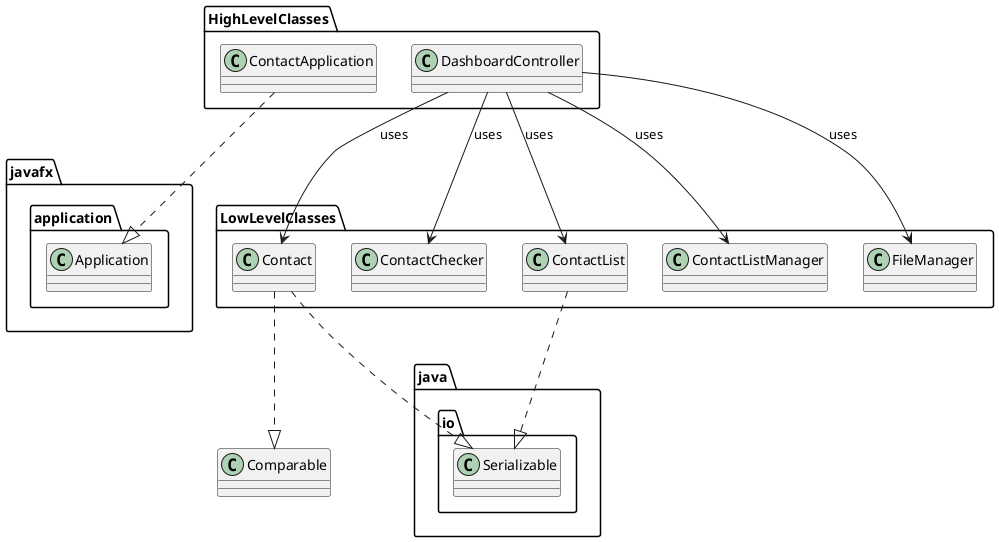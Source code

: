 @startuml

package HighLevelClasses {
    class ContactApplication

    class DashboardController
}

package LowLevelClasses {
    class Contact
    class ContactChecker
    class ContactList
    class ContactListManager
    class FileManager
}


HighLevelClasses.DashboardController --> LowLevelClasses.Contact : uses
HighLevelClasses.DashboardController --> LowLevelClasses.FileManager : uses
HighLevelClasses.DashboardController --> LowLevelClasses.ContactListManager : uses
HighLevelClasses.DashboardController --> LowLevelClasses.ContactChecker : uses
HighLevelClasses.DashboardController --> LowLevelClasses.ContactList : uses


LowLevelClasses.Contact ..|> java.io.Serializable
LowLevelClasses.Contact ..|> Comparable
LowLevelClasses.ContactList ..|> java.io.Serializable
HighLevelClasses.ContactApplication ..|> javafx.application.Application

@enduml

